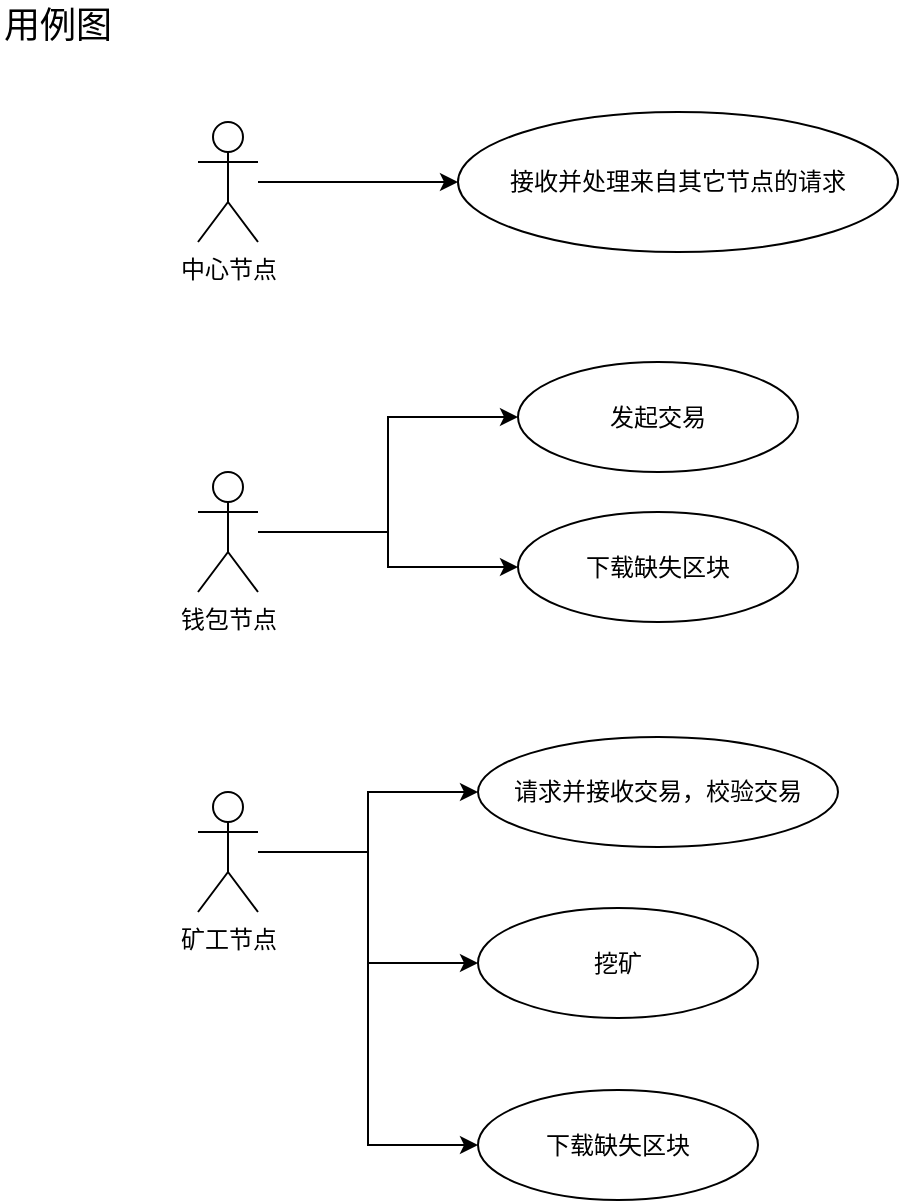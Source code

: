 <mxfile version="13.6.5">
    <diagram id="8WhrHQuq7KKEfouUye0p" name="Page-1">
        <mxGraphModel dx="1667" dy="1689" grid="1" gridSize="10" guides="1" tooltips="1" connect="1" arrows="1" fold="1" page="1" pageScale="1" pageWidth="827" pageHeight="1169" background="none" math="0" shadow="0">
            <root>
                <mxCell id="0"/>
                <mxCell id="1" parent="0"/>
                <mxCell id="8" value="接收并处理来自其它节点的请求" style="ellipse;whiteSpace=wrap;html=1;" parent="1" vertex="1">
                    <mxGeometry x="-480" y="-1089" width="220" height="70" as="geometry"/>
                </mxCell>
                <mxCell id="10" style="edgeStyle=orthogonalEdgeStyle;rounded=0;orthogonalLoop=1;jettySize=auto;html=1;entryX=0;entryY=0.5;entryDx=0;entryDy=0;" parent="1" source="9" target="8" edge="1">
                    <mxGeometry relative="1" as="geometry"/>
                </mxCell>
                <mxCell id="9" value="中心节点" style="shape=umlActor;verticalLabelPosition=bottom;labelBackgroundColor=#ffffff;verticalAlign=top;html=1;" parent="1" vertex="1">
                    <mxGeometry x="-610" y="-1084" width="30" height="60" as="geometry"/>
                </mxCell>
                <mxCell id="21" style="edgeStyle=orthogonalEdgeStyle;rounded=0;orthogonalLoop=1;jettySize=auto;html=1;entryX=0;entryY=0.5;entryDx=0;entryDy=0;" parent="1" source="16" target="19" edge="1">
                    <mxGeometry relative="1" as="geometry"/>
                </mxCell>
                <mxCell id="22" style="edgeStyle=orthogonalEdgeStyle;rounded=0;orthogonalLoop=1;jettySize=auto;html=1;entryX=0;entryY=0.5;entryDx=0;entryDy=0;" parent="1" source="16" target="20" edge="1">
                    <mxGeometry relative="1" as="geometry"/>
                </mxCell>
                <mxCell id="16" value="钱包节点" style="shape=umlActor;verticalLabelPosition=bottom;labelBackgroundColor=#ffffff;verticalAlign=top;html=1;" parent="1" vertex="1">
                    <mxGeometry x="-610" y="-909" width="30" height="60" as="geometry"/>
                </mxCell>
                <mxCell id="19" value="发起交易" style="ellipse;whiteSpace=wrap;html=1;" parent="1" vertex="1">
                    <mxGeometry x="-450" y="-964" width="140" height="55" as="geometry"/>
                </mxCell>
                <mxCell id="20" value="下载缺失区块" style="ellipse;whiteSpace=wrap;html=1;" parent="1" vertex="1">
                    <mxGeometry x="-450" y="-889" width="140" height="55" as="geometry"/>
                </mxCell>
                <mxCell id="26" style="edgeStyle=orthogonalEdgeStyle;rounded=0;orthogonalLoop=1;jettySize=auto;html=1;entryX=0;entryY=0.5;entryDx=0;entryDy=0;" parent="1" source="23" target="24" edge="1">
                    <mxGeometry relative="1" as="geometry"/>
                </mxCell>
                <mxCell id="27" style="edgeStyle=orthogonalEdgeStyle;rounded=0;orthogonalLoop=1;jettySize=auto;html=1;entryX=0;entryY=0.5;entryDx=0;entryDy=0;" parent="1" source="23" target="25" edge="1">
                    <mxGeometry relative="1" as="geometry">
                        <mxPoint x="-470" y="-679" as="targetPoint"/>
                    </mxGeometry>
                </mxCell>
                <mxCell id="29" style="edgeStyle=orthogonalEdgeStyle;rounded=0;orthogonalLoop=1;jettySize=auto;html=1;entryX=0;entryY=0.5;entryDx=0;entryDy=0;" parent="1" source="23" target="28" edge="1">
                    <mxGeometry relative="1" as="geometry"/>
                </mxCell>
                <mxCell id="23" value="矿工节点" style="shape=umlActor;verticalLabelPosition=bottom;labelBackgroundColor=#ffffff;verticalAlign=top;html=1;" parent="1" vertex="1">
                    <mxGeometry x="-610" y="-749" width="30" height="60" as="geometry"/>
                </mxCell>
                <mxCell id="24" value="请求并接收交易，校验交易" style="ellipse;whiteSpace=wrap;html=1;" parent="1" vertex="1">
                    <mxGeometry x="-470" y="-776.5" width="180" height="55" as="geometry"/>
                </mxCell>
                <mxCell id="25" value="挖矿" style="ellipse;whiteSpace=wrap;html=1;" parent="1" vertex="1">
                    <mxGeometry x="-470" y="-691" width="140" height="55" as="geometry"/>
                </mxCell>
                <mxCell id="28" value="下载缺失区块" style="ellipse;whiteSpace=wrap;html=1;" parent="1" vertex="1">
                    <mxGeometry x="-470" y="-600" width="140" height="55" as="geometry"/>
                </mxCell>
                <mxCell id="30" value="&lt;font style=&quot;font-size: 18px&quot;&gt;用例图&lt;/font&gt;" style="text;html=1;resizable=0;points=[];autosize=1;align=left;verticalAlign=top;spacingTop=-4;" parent="1" vertex="1">
                    <mxGeometry x="-709" y="-1145" width="70" height="20" as="geometry"/>
                </mxCell>
            </root>
        </mxGraphModel>
    </diagram>
</mxfile>